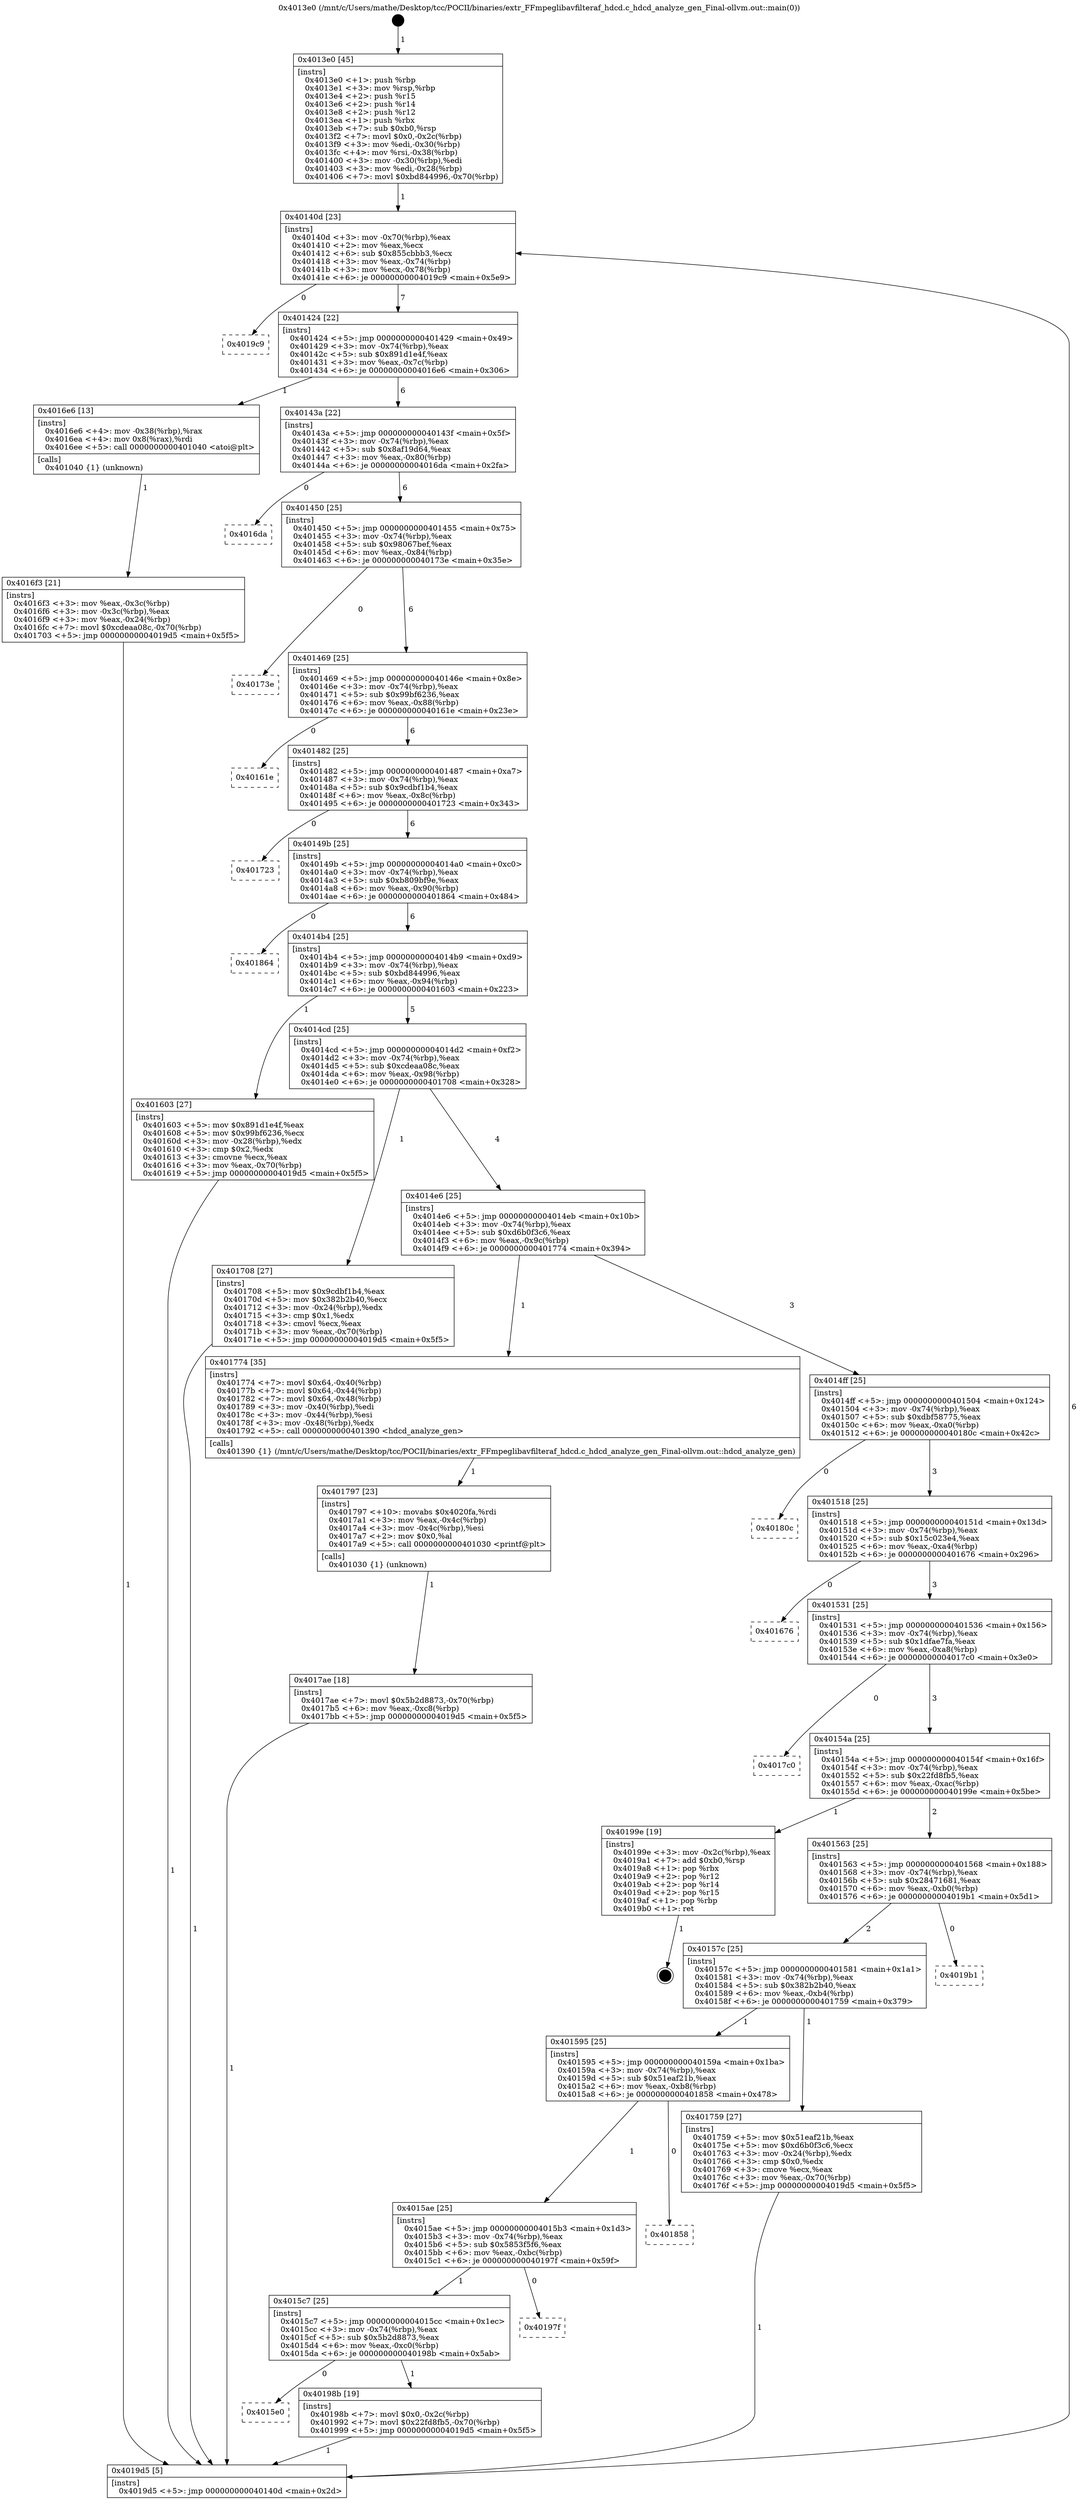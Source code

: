 digraph "0x4013e0" {
  label = "0x4013e0 (/mnt/c/Users/mathe/Desktop/tcc/POCII/binaries/extr_FFmpeglibavfilteraf_hdcd.c_hdcd_analyze_gen_Final-ollvm.out::main(0))"
  labelloc = "t"
  node[shape=record]

  Entry [label="",width=0.3,height=0.3,shape=circle,fillcolor=black,style=filled]
  "0x40140d" [label="{
     0x40140d [23]\l
     | [instrs]\l
     &nbsp;&nbsp;0x40140d \<+3\>: mov -0x70(%rbp),%eax\l
     &nbsp;&nbsp;0x401410 \<+2\>: mov %eax,%ecx\l
     &nbsp;&nbsp;0x401412 \<+6\>: sub $0x855cbbb3,%ecx\l
     &nbsp;&nbsp;0x401418 \<+3\>: mov %eax,-0x74(%rbp)\l
     &nbsp;&nbsp;0x40141b \<+3\>: mov %ecx,-0x78(%rbp)\l
     &nbsp;&nbsp;0x40141e \<+6\>: je 00000000004019c9 \<main+0x5e9\>\l
  }"]
  "0x4019c9" [label="{
     0x4019c9\l
  }", style=dashed]
  "0x401424" [label="{
     0x401424 [22]\l
     | [instrs]\l
     &nbsp;&nbsp;0x401424 \<+5\>: jmp 0000000000401429 \<main+0x49\>\l
     &nbsp;&nbsp;0x401429 \<+3\>: mov -0x74(%rbp),%eax\l
     &nbsp;&nbsp;0x40142c \<+5\>: sub $0x891d1e4f,%eax\l
     &nbsp;&nbsp;0x401431 \<+3\>: mov %eax,-0x7c(%rbp)\l
     &nbsp;&nbsp;0x401434 \<+6\>: je 00000000004016e6 \<main+0x306\>\l
  }"]
  Exit [label="",width=0.3,height=0.3,shape=circle,fillcolor=black,style=filled,peripheries=2]
  "0x4016e6" [label="{
     0x4016e6 [13]\l
     | [instrs]\l
     &nbsp;&nbsp;0x4016e6 \<+4\>: mov -0x38(%rbp),%rax\l
     &nbsp;&nbsp;0x4016ea \<+4\>: mov 0x8(%rax),%rdi\l
     &nbsp;&nbsp;0x4016ee \<+5\>: call 0000000000401040 \<atoi@plt\>\l
     | [calls]\l
     &nbsp;&nbsp;0x401040 \{1\} (unknown)\l
  }"]
  "0x40143a" [label="{
     0x40143a [22]\l
     | [instrs]\l
     &nbsp;&nbsp;0x40143a \<+5\>: jmp 000000000040143f \<main+0x5f\>\l
     &nbsp;&nbsp;0x40143f \<+3\>: mov -0x74(%rbp),%eax\l
     &nbsp;&nbsp;0x401442 \<+5\>: sub $0x8af19d64,%eax\l
     &nbsp;&nbsp;0x401447 \<+3\>: mov %eax,-0x80(%rbp)\l
     &nbsp;&nbsp;0x40144a \<+6\>: je 00000000004016da \<main+0x2fa\>\l
  }"]
  "0x4015e0" [label="{
     0x4015e0\l
  }", style=dashed]
  "0x4016da" [label="{
     0x4016da\l
  }", style=dashed]
  "0x401450" [label="{
     0x401450 [25]\l
     | [instrs]\l
     &nbsp;&nbsp;0x401450 \<+5\>: jmp 0000000000401455 \<main+0x75\>\l
     &nbsp;&nbsp;0x401455 \<+3\>: mov -0x74(%rbp),%eax\l
     &nbsp;&nbsp;0x401458 \<+5\>: sub $0x98067bef,%eax\l
     &nbsp;&nbsp;0x40145d \<+6\>: mov %eax,-0x84(%rbp)\l
     &nbsp;&nbsp;0x401463 \<+6\>: je 000000000040173e \<main+0x35e\>\l
  }"]
  "0x40198b" [label="{
     0x40198b [19]\l
     | [instrs]\l
     &nbsp;&nbsp;0x40198b \<+7\>: movl $0x0,-0x2c(%rbp)\l
     &nbsp;&nbsp;0x401992 \<+7\>: movl $0x22fd8fb5,-0x70(%rbp)\l
     &nbsp;&nbsp;0x401999 \<+5\>: jmp 00000000004019d5 \<main+0x5f5\>\l
  }"]
  "0x40173e" [label="{
     0x40173e\l
  }", style=dashed]
  "0x401469" [label="{
     0x401469 [25]\l
     | [instrs]\l
     &nbsp;&nbsp;0x401469 \<+5\>: jmp 000000000040146e \<main+0x8e\>\l
     &nbsp;&nbsp;0x40146e \<+3\>: mov -0x74(%rbp),%eax\l
     &nbsp;&nbsp;0x401471 \<+5\>: sub $0x99bf6236,%eax\l
     &nbsp;&nbsp;0x401476 \<+6\>: mov %eax,-0x88(%rbp)\l
     &nbsp;&nbsp;0x40147c \<+6\>: je 000000000040161e \<main+0x23e\>\l
  }"]
  "0x4015c7" [label="{
     0x4015c7 [25]\l
     | [instrs]\l
     &nbsp;&nbsp;0x4015c7 \<+5\>: jmp 00000000004015cc \<main+0x1ec\>\l
     &nbsp;&nbsp;0x4015cc \<+3\>: mov -0x74(%rbp),%eax\l
     &nbsp;&nbsp;0x4015cf \<+5\>: sub $0x5b2d8873,%eax\l
     &nbsp;&nbsp;0x4015d4 \<+6\>: mov %eax,-0xc0(%rbp)\l
     &nbsp;&nbsp;0x4015da \<+6\>: je 000000000040198b \<main+0x5ab\>\l
  }"]
  "0x40161e" [label="{
     0x40161e\l
  }", style=dashed]
  "0x401482" [label="{
     0x401482 [25]\l
     | [instrs]\l
     &nbsp;&nbsp;0x401482 \<+5\>: jmp 0000000000401487 \<main+0xa7\>\l
     &nbsp;&nbsp;0x401487 \<+3\>: mov -0x74(%rbp),%eax\l
     &nbsp;&nbsp;0x40148a \<+5\>: sub $0x9cdbf1b4,%eax\l
     &nbsp;&nbsp;0x40148f \<+6\>: mov %eax,-0x8c(%rbp)\l
     &nbsp;&nbsp;0x401495 \<+6\>: je 0000000000401723 \<main+0x343\>\l
  }"]
  "0x40197f" [label="{
     0x40197f\l
  }", style=dashed]
  "0x401723" [label="{
     0x401723\l
  }", style=dashed]
  "0x40149b" [label="{
     0x40149b [25]\l
     | [instrs]\l
     &nbsp;&nbsp;0x40149b \<+5\>: jmp 00000000004014a0 \<main+0xc0\>\l
     &nbsp;&nbsp;0x4014a0 \<+3\>: mov -0x74(%rbp),%eax\l
     &nbsp;&nbsp;0x4014a3 \<+5\>: sub $0xb809bf9e,%eax\l
     &nbsp;&nbsp;0x4014a8 \<+6\>: mov %eax,-0x90(%rbp)\l
     &nbsp;&nbsp;0x4014ae \<+6\>: je 0000000000401864 \<main+0x484\>\l
  }"]
  "0x4015ae" [label="{
     0x4015ae [25]\l
     | [instrs]\l
     &nbsp;&nbsp;0x4015ae \<+5\>: jmp 00000000004015b3 \<main+0x1d3\>\l
     &nbsp;&nbsp;0x4015b3 \<+3\>: mov -0x74(%rbp),%eax\l
     &nbsp;&nbsp;0x4015b6 \<+5\>: sub $0x5853f5f6,%eax\l
     &nbsp;&nbsp;0x4015bb \<+6\>: mov %eax,-0xbc(%rbp)\l
     &nbsp;&nbsp;0x4015c1 \<+6\>: je 000000000040197f \<main+0x59f\>\l
  }"]
  "0x401864" [label="{
     0x401864\l
  }", style=dashed]
  "0x4014b4" [label="{
     0x4014b4 [25]\l
     | [instrs]\l
     &nbsp;&nbsp;0x4014b4 \<+5\>: jmp 00000000004014b9 \<main+0xd9\>\l
     &nbsp;&nbsp;0x4014b9 \<+3\>: mov -0x74(%rbp),%eax\l
     &nbsp;&nbsp;0x4014bc \<+5\>: sub $0xbd844996,%eax\l
     &nbsp;&nbsp;0x4014c1 \<+6\>: mov %eax,-0x94(%rbp)\l
     &nbsp;&nbsp;0x4014c7 \<+6\>: je 0000000000401603 \<main+0x223\>\l
  }"]
  "0x401858" [label="{
     0x401858\l
  }", style=dashed]
  "0x401603" [label="{
     0x401603 [27]\l
     | [instrs]\l
     &nbsp;&nbsp;0x401603 \<+5\>: mov $0x891d1e4f,%eax\l
     &nbsp;&nbsp;0x401608 \<+5\>: mov $0x99bf6236,%ecx\l
     &nbsp;&nbsp;0x40160d \<+3\>: mov -0x28(%rbp),%edx\l
     &nbsp;&nbsp;0x401610 \<+3\>: cmp $0x2,%edx\l
     &nbsp;&nbsp;0x401613 \<+3\>: cmovne %ecx,%eax\l
     &nbsp;&nbsp;0x401616 \<+3\>: mov %eax,-0x70(%rbp)\l
     &nbsp;&nbsp;0x401619 \<+5\>: jmp 00000000004019d5 \<main+0x5f5\>\l
  }"]
  "0x4014cd" [label="{
     0x4014cd [25]\l
     | [instrs]\l
     &nbsp;&nbsp;0x4014cd \<+5\>: jmp 00000000004014d2 \<main+0xf2\>\l
     &nbsp;&nbsp;0x4014d2 \<+3\>: mov -0x74(%rbp),%eax\l
     &nbsp;&nbsp;0x4014d5 \<+5\>: sub $0xcdeaa08c,%eax\l
     &nbsp;&nbsp;0x4014da \<+6\>: mov %eax,-0x98(%rbp)\l
     &nbsp;&nbsp;0x4014e0 \<+6\>: je 0000000000401708 \<main+0x328\>\l
  }"]
  "0x4019d5" [label="{
     0x4019d5 [5]\l
     | [instrs]\l
     &nbsp;&nbsp;0x4019d5 \<+5\>: jmp 000000000040140d \<main+0x2d\>\l
  }"]
  "0x4013e0" [label="{
     0x4013e0 [45]\l
     | [instrs]\l
     &nbsp;&nbsp;0x4013e0 \<+1\>: push %rbp\l
     &nbsp;&nbsp;0x4013e1 \<+3\>: mov %rsp,%rbp\l
     &nbsp;&nbsp;0x4013e4 \<+2\>: push %r15\l
     &nbsp;&nbsp;0x4013e6 \<+2\>: push %r14\l
     &nbsp;&nbsp;0x4013e8 \<+2\>: push %r12\l
     &nbsp;&nbsp;0x4013ea \<+1\>: push %rbx\l
     &nbsp;&nbsp;0x4013eb \<+7\>: sub $0xb0,%rsp\l
     &nbsp;&nbsp;0x4013f2 \<+7\>: movl $0x0,-0x2c(%rbp)\l
     &nbsp;&nbsp;0x4013f9 \<+3\>: mov %edi,-0x30(%rbp)\l
     &nbsp;&nbsp;0x4013fc \<+4\>: mov %rsi,-0x38(%rbp)\l
     &nbsp;&nbsp;0x401400 \<+3\>: mov -0x30(%rbp),%edi\l
     &nbsp;&nbsp;0x401403 \<+3\>: mov %edi,-0x28(%rbp)\l
     &nbsp;&nbsp;0x401406 \<+7\>: movl $0xbd844996,-0x70(%rbp)\l
  }"]
  "0x4016f3" [label="{
     0x4016f3 [21]\l
     | [instrs]\l
     &nbsp;&nbsp;0x4016f3 \<+3\>: mov %eax,-0x3c(%rbp)\l
     &nbsp;&nbsp;0x4016f6 \<+3\>: mov -0x3c(%rbp),%eax\l
     &nbsp;&nbsp;0x4016f9 \<+3\>: mov %eax,-0x24(%rbp)\l
     &nbsp;&nbsp;0x4016fc \<+7\>: movl $0xcdeaa08c,-0x70(%rbp)\l
     &nbsp;&nbsp;0x401703 \<+5\>: jmp 00000000004019d5 \<main+0x5f5\>\l
  }"]
  "0x4017ae" [label="{
     0x4017ae [18]\l
     | [instrs]\l
     &nbsp;&nbsp;0x4017ae \<+7\>: movl $0x5b2d8873,-0x70(%rbp)\l
     &nbsp;&nbsp;0x4017b5 \<+6\>: mov %eax,-0xc8(%rbp)\l
     &nbsp;&nbsp;0x4017bb \<+5\>: jmp 00000000004019d5 \<main+0x5f5\>\l
  }"]
  "0x401708" [label="{
     0x401708 [27]\l
     | [instrs]\l
     &nbsp;&nbsp;0x401708 \<+5\>: mov $0x9cdbf1b4,%eax\l
     &nbsp;&nbsp;0x40170d \<+5\>: mov $0x382b2b40,%ecx\l
     &nbsp;&nbsp;0x401712 \<+3\>: mov -0x24(%rbp),%edx\l
     &nbsp;&nbsp;0x401715 \<+3\>: cmp $0x1,%edx\l
     &nbsp;&nbsp;0x401718 \<+3\>: cmovl %ecx,%eax\l
     &nbsp;&nbsp;0x40171b \<+3\>: mov %eax,-0x70(%rbp)\l
     &nbsp;&nbsp;0x40171e \<+5\>: jmp 00000000004019d5 \<main+0x5f5\>\l
  }"]
  "0x4014e6" [label="{
     0x4014e6 [25]\l
     | [instrs]\l
     &nbsp;&nbsp;0x4014e6 \<+5\>: jmp 00000000004014eb \<main+0x10b\>\l
     &nbsp;&nbsp;0x4014eb \<+3\>: mov -0x74(%rbp),%eax\l
     &nbsp;&nbsp;0x4014ee \<+5\>: sub $0xd6b0f3c6,%eax\l
     &nbsp;&nbsp;0x4014f3 \<+6\>: mov %eax,-0x9c(%rbp)\l
     &nbsp;&nbsp;0x4014f9 \<+6\>: je 0000000000401774 \<main+0x394\>\l
  }"]
  "0x401797" [label="{
     0x401797 [23]\l
     | [instrs]\l
     &nbsp;&nbsp;0x401797 \<+10\>: movabs $0x4020fa,%rdi\l
     &nbsp;&nbsp;0x4017a1 \<+3\>: mov %eax,-0x4c(%rbp)\l
     &nbsp;&nbsp;0x4017a4 \<+3\>: mov -0x4c(%rbp),%esi\l
     &nbsp;&nbsp;0x4017a7 \<+2\>: mov $0x0,%al\l
     &nbsp;&nbsp;0x4017a9 \<+5\>: call 0000000000401030 \<printf@plt\>\l
     | [calls]\l
     &nbsp;&nbsp;0x401030 \{1\} (unknown)\l
  }"]
  "0x401774" [label="{
     0x401774 [35]\l
     | [instrs]\l
     &nbsp;&nbsp;0x401774 \<+7\>: movl $0x64,-0x40(%rbp)\l
     &nbsp;&nbsp;0x40177b \<+7\>: movl $0x64,-0x44(%rbp)\l
     &nbsp;&nbsp;0x401782 \<+7\>: movl $0x64,-0x48(%rbp)\l
     &nbsp;&nbsp;0x401789 \<+3\>: mov -0x40(%rbp),%edi\l
     &nbsp;&nbsp;0x40178c \<+3\>: mov -0x44(%rbp),%esi\l
     &nbsp;&nbsp;0x40178f \<+3\>: mov -0x48(%rbp),%edx\l
     &nbsp;&nbsp;0x401792 \<+5\>: call 0000000000401390 \<hdcd_analyze_gen\>\l
     | [calls]\l
     &nbsp;&nbsp;0x401390 \{1\} (/mnt/c/Users/mathe/Desktop/tcc/POCII/binaries/extr_FFmpeglibavfilteraf_hdcd.c_hdcd_analyze_gen_Final-ollvm.out::hdcd_analyze_gen)\l
  }"]
  "0x4014ff" [label="{
     0x4014ff [25]\l
     | [instrs]\l
     &nbsp;&nbsp;0x4014ff \<+5\>: jmp 0000000000401504 \<main+0x124\>\l
     &nbsp;&nbsp;0x401504 \<+3\>: mov -0x74(%rbp),%eax\l
     &nbsp;&nbsp;0x401507 \<+5\>: sub $0xdbf58775,%eax\l
     &nbsp;&nbsp;0x40150c \<+6\>: mov %eax,-0xa0(%rbp)\l
     &nbsp;&nbsp;0x401512 \<+6\>: je 000000000040180c \<main+0x42c\>\l
  }"]
  "0x401595" [label="{
     0x401595 [25]\l
     | [instrs]\l
     &nbsp;&nbsp;0x401595 \<+5\>: jmp 000000000040159a \<main+0x1ba\>\l
     &nbsp;&nbsp;0x40159a \<+3\>: mov -0x74(%rbp),%eax\l
     &nbsp;&nbsp;0x40159d \<+5\>: sub $0x51eaf21b,%eax\l
     &nbsp;&nbsp;0x4015a2 \<+6\>: mov %eax,-0xb8(%rbp)\l
     &nbsp;&nbsp;0x4015a8 \<+6\>: je 0000000000401858 \<main+0x478\>\l
  }"]
  "0x40180c" [label="{
     0x40180c\l
  }", style=dashed]
  "0x401518" [label="{
     0x401518 [25]\l
     | [instrs]\l
     &nbsp;&nbsp;0x401518 \<+5\>: jmp 000000000040151d \<main+0x13d\>\l
     &nbsp;&nbsp;0x40151d \<+3\>: mov -0x74(%rbp),%eax\l
     &nbsp;&nbsp;0x401520 \<+5\>: sub $0x15c023e4,%eax\l
     &nbsp;&nbsp;0x401525 \<+6\>: mov %eax,-0xa4(%rbp)\l
     &nbsp;&nbsp;0x40152b \<+6\>: je 0000000000401676 \<main+0x296\>\l
  }"]
  "0x401759" [label="{
     0x401759 [27]\l
     | [instrs]\l
     &nbsp;&nbsp;0x401759 \<+5\>: mov $0x51eaf21b,%eax\l
     &nbsp;&nbsp;0x40175e \<+5\>: mov $0xd6b0f3c6,%ecx\l
     &nbsp;&nbsp;0x401763 \<+3\>: mov -0x24(%rbp),%edx\l
     &nbsp;&nbsp;0x401766 \<+3\>: cmp $0x0,%edx\l
     &nbsp;&nbsp;0x401769 \<+3\>: cmove %ecx,%eax\l
     &nbsp;&nbsp;0x40176c \<+3\>: mov %eax,-0x70(%rbp)\l
     &nbsp;&nbsp;0x40176f \<+5\>: jmp 00000000004019d5 \<main+0x5f5\>\l
  }"]
  "0x401676" [label="{
     0x401676\l
  }", style=dashed]
  "0x401531" [label="{
     0x401531 [25]\l
     | [instrs]\l
     &nbsp;&nbsp;0x401531 \<+5\>: jmp 0000000000401536 \<main+0x156\>\l
     &nbsp;&nbsp;0x401536 \<+3\>: mov -0x74(%rbp),%eax\l
     &nbsp;&nbsp;0x401539 \<+5\>: sub $0x1dfae7fa,%eax\l
     &nbsp;&nbsp;0x40153e \<+6\>: mov %eax,-0xa8(%rbp)\l
     &nbsp;&nbsp;0x401544 \<+6\>: je 00000000004017c0 \<main+0x3e0\>\l
  }"]
  "0x40157c" [label="{
     0x40157c [25]\l
     | [instrs]\l
     &nbsp;&nbsp;0x40157c \<+5\>: jmp 0000000000401581 \<main+0x1a1\>\l
     &nbsp;&nbsp;0x401581 \<+3\>: mov -0x74(%rbp),%eax\l
     &nbsp;&nbsp;0x401584 \<+5\>: sub $0x382b2b40,%eax\l
     &nbsp;&nbsp;0x401589 \<+6\>: mov %eax,-0xb4(%rbp)\l
     &nbsp;&nbsp;0x40158f \<+6\>: je 0000000000401759 \<main+0x379\>\l
  }"]
  "0x4017c0" [label="{
     0x4017c0\l
  }", style=dashed]
  "0x40154a" [label="{
     0x40154a [25]\l
     | [instrs]\l
     &nbsp;&nbsp;0x40154a \<+5\>: jmp 000000000040154f \<main+0x16f\>\l
     &nbsp;&nbsp;0x40154f \<+3\>: mov -0x74(%rbp),%eax\l
     &nbsp;&nbsp;0x401552 \<+5\>: sub $0x22fd8fb5,%eax\l
     &nbsp;&nbsp;0x401557 \<+6\>: mov %eax,-0xac(%rbp)\l
     &nbsp;&nbsp;0x40155d \<+6\>: je 000000000040199e \<main+0x5be\>\l
  }"]
  "0x4019b1" [label="{
     0x4019b1\l
  }", style=dashed]
  "0x40199e" [label="{
     0x40199e [19]\l
     | [instrs]\l
     &nbsp;&nbsp;0x40199e \<+3\>: mov -0x2c(%rbp),%eax\l
     &nbsp;&nbsp;0x4019a1 \<+7\>: add $0xb0,%rsp\l
     &nbsp;&nbsp;0x4019a8 \<+1\>: pop %rbx\l
     &nbsp;&nbsp;0x4019a9 \<+2\>: pop %r12\l
     &nbsp;&nbsp;0x4019ab \<+2\>: pop %r14\l
     &nbsp;&nbsp;0x4019ad \<+2\>: pop %r15\l
     &nbsp;&nbsp;0x4019af \<+1\>: pop %rbp\l
     &nbsp;&nbsp;0x4019b0 \<+1\>: ret\l
  }"]
  "0x401563" [label="{
     0x401563 [25]\l
     | [instrs]\l
     &nbsp;&nbsp;0x401563 \<+5\>: jmp 0000000000401568 \<main+0x188\>\l
     &nbsp;&nbsp;0x401568 \<+3\>: mov -0x74(%rbp),%eax\l
     &nbsp;&nbsp;0x40156b \<+5\>: sub $0x28471681,%eax\l
     &nbsp;&nbsp;0x401570 \<+6\>: mov %eax,-0xb0(%rbp)\l
     &nbsp;&nbsp;0x401576 \<+6\>: je 00000000004019b1 \<main+0x5d1\>\l
  }"]
  Entry -> "0x4013e0" [label=" 1"]
  "0x40140d" -> "0x4019c9" [label=" 0"]
  "0x40140d" -> "0x401424" [label=" 7"]
  "0x40199e" -> Exit [label=" 1"]
  "0x401424" -> "0x4016e6" [label=" 1"]
  "0x401424" -> "0x40143a" [label=" 6"]
  "0x40198b" -> "0x4019d5" [label=" 1"]
  "0x40143a" -> "0x4016da" [label=" 0"]
  "0x40143a" -> "0x401450" [label=" 6"]
  "0x4015c7" -> "0x4015e0" [label=" 0"]
  "0x401450" -> "0x40173e" [label=" 0"]
  "0x401450" -> "0x401469" [label=" 6"]
  "0x4015c7" -> "0x40198b" [label=" 1"]
  "0x401469" -> "0x40161e" [label=" 0"]
  "0x401469" -> "0x401482" [label=" 6"]
  "0x4015ae" -> "0x4015c7" [label=" 1"]
  "0x401482" -> "0x401723" [label=" 0"]
  "0x401482" -> "0x40149b" [label=" 6"]
  "0x4015ae" -> "0x40197f" [label=" 0"]
  "0x40149b" -> "0x401864" [label=" 0"]
  "0x40149b" -> "0x4014b4" [label=" 6"]
  "0x401595" -> "0x4015ae" [label=" 1"]
  "0x4014b4" -> "0x401603" [label=" 1"]
  "0x4014b4" -> "0x4014cd" [label=" 5"]
  "0x401603" -> "0x4019d5" [label=" 1"]
  "0x4013e0" -> "0x40140d" [label=" 1"]
  "0x4019d5" -> "0x40140d" [label=" 6"]
  "0x4016e6" -> "0x4016f3" [label=" 1"]
  "0x4016f3" -> "0x4019d5" [label=" 1"]
  "0x401595" -> "0x401858" [label=" 0"]
  "0x4014cd" -> "0x401708" [label=" 1"]
  "0x4014cd" -> "0x4014e6" [label=" 4"]
  "0x401708" -> "0x4019d5" [label=" 1"]
  "0x4017ae" -> "0x4019d5" [label=" 1"]
  "0x4014e6" -> "0x401774" [label=" 1"]
  "0x4014e6" -> "0x4014ff" [label=" 3"]
  "0x401797" -> "0x4017ae" [label=" 1"]
  "0x4014ff" -> "0x40180c" [label=" 0"]
  "0x4014ff" -> "0x401518" [label=" 3"]
  "0x401774" -> "0x401797" [label=" 1"]
  "0x401518" -> "0x401676" [label=" 0"]
  "0x401518" -> "0x401531" [label=" 3"]
  "0x401759" -> "0x4019d5" [label=" 1"]
  "0x401531" -> "0x4017c0" [label=" 0"]
  "0x401531" -> "0x40154a" [label=" 3"]
  "0x40157c" -> "0x401759" [label=" 1"]
  "0x40154a" -> "0x40199e" [label=" 1"]
  "0x40154a" -> "0x401563" [label=" 2"]
  "0x40157c" -> "0x401595" [label=" 1"]
  "0x401563" -> "0x4019b1" [label=" 0"]
  "0x401563" -> "0x40157c" [label=" 2"]
}
